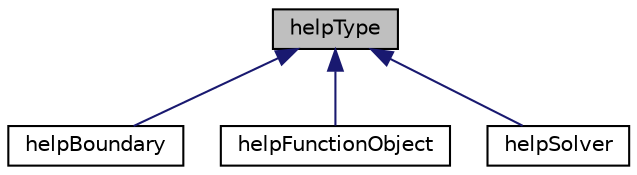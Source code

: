 digraph "helpType"
{
  bgcolor="transparent";
  edge [fontname="Helvetica",fontsize="10",labelfontname="Helvetica",labelfontsize="10"];
  node [fontname="Helvetica",fontsize="10",shape=record];
  Node1 [label="helpType",height=0.2,width=0.4,color="black", fillcolor="grey75", style="filled" fontcolor="black"];
  Node1 -> Node2 [dir="back",color="midnightblue",fontsize="10",style="solid",fontname="Helvetica"];
  Node2 [label="helpBoundary",height=0.2,width=0.4,color="black",URL="$classFoam_1_1helpTypes_1_1helpBoundary.html"];
  Node1 -> Node3 [dir="back",color="midnightblue",fontsize="10",style="solid",fontname="Helvetica"];
  Node3 [label="helpFunctionObject",height=0.2,width=0.4,color="black",URL="$classFoam_1_1helpTypes_1_1helpFunctionObject.html"];
  Node1 -> Node4 [dir="back",color="midnightblue",fontsize="10",style="solid",fontname="Helvetica"];
  Node4 [label="helpSolver",height=0.2,width=0.4,color="black",URL="$classFoam_1_1helpTypes_1_1helpSolver.html"];
}
